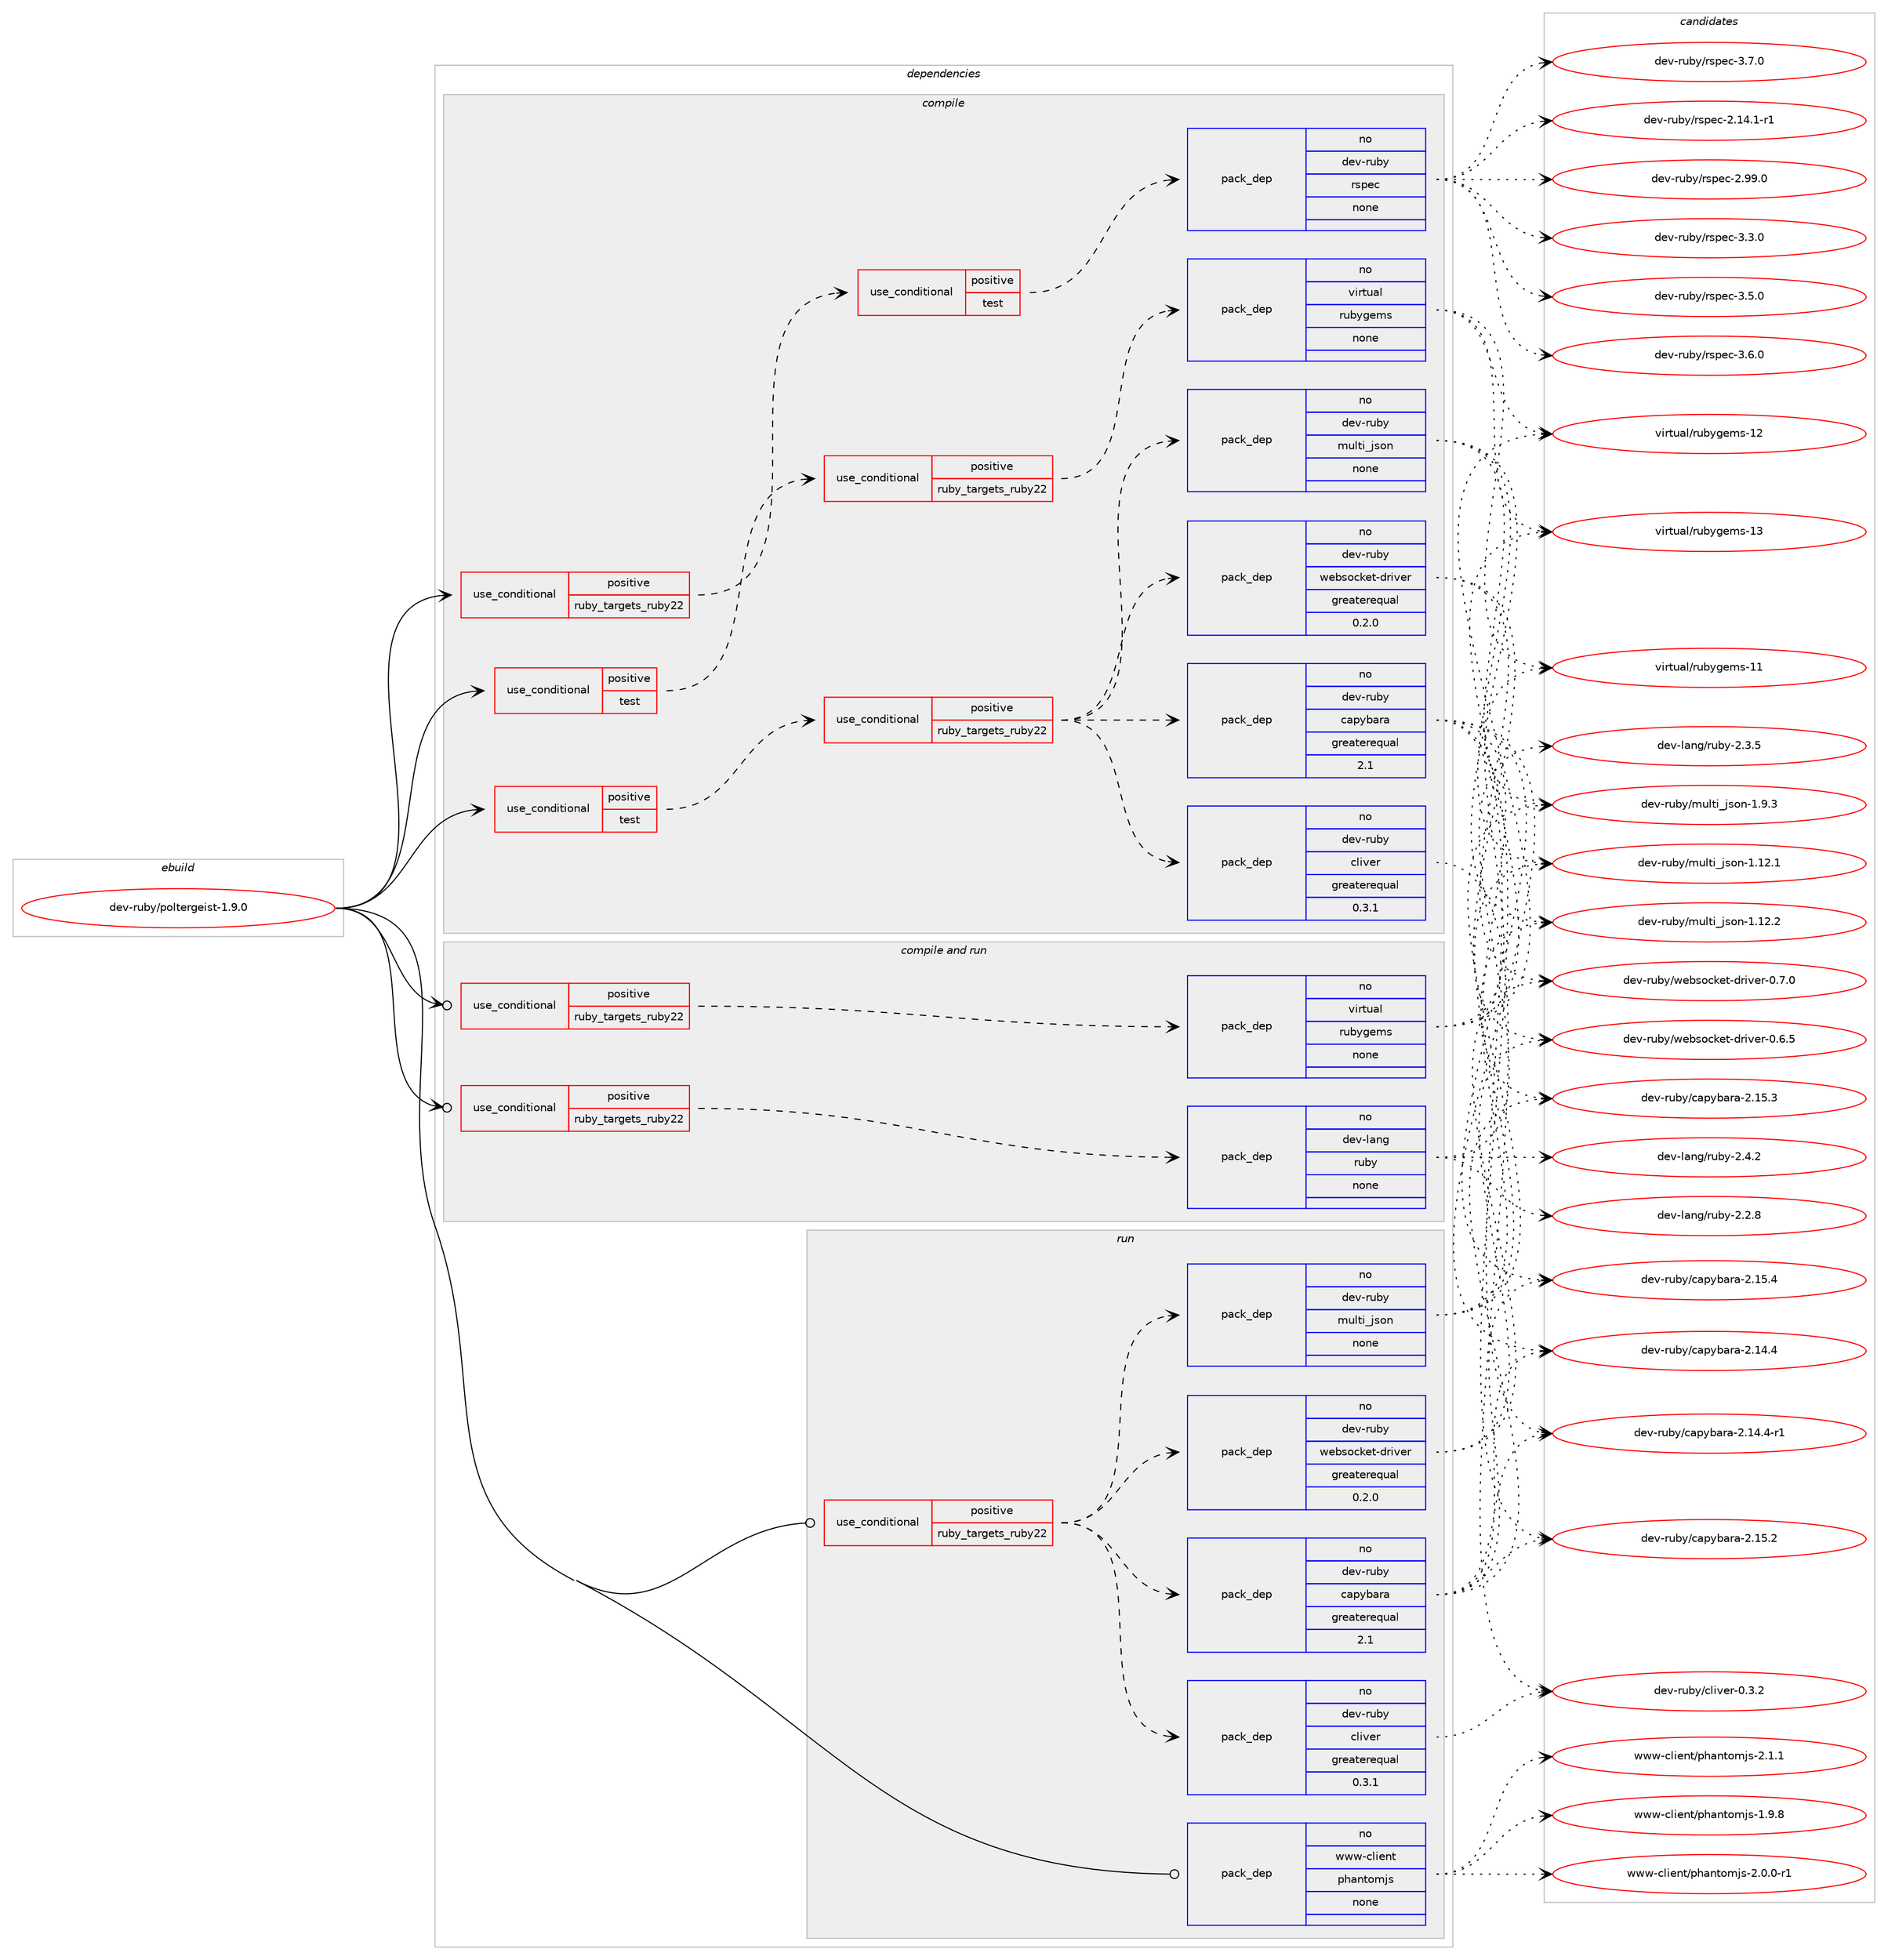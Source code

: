 digraph prolog {

# *************
# Graph options
# *************

newrank=true;
concentrate=true;
compound=true;
graph [rankdir=LR,fontname=Helvetica,fontsize=10,ranksep=1.5];#, ranksep=2.5, nodesep=0.2];
edge  [arrowhead=vee];
node  [fontname=Helvetica,fontsize=10];

# **********
# The ebuild
# **********

subgraph cluster_leftcol {
color=gray;
rank=same;
label=<<i>ebuild</i>>;
id [label="dev-ruby/poltergeist-1.9.0", color=red, width=4, href="../dev-ruby/poltergeist-1.9.0.svg"];
}

# ****************
# The dependencies
# ****************

subgraph cluster_midcol {
color=gray;
label=<<i>dependencies</i>>;
subgraph cluster_compile {
fillcolor="#eeeeee";
style=filled;
label=<<i>compile</i>>;
subgraph cond65220 {
dependency254223 [label=<<TABLE BORDER="0" CELLBORDER="1" CELLSPACING="0" CELLPADDING="4"><TR><TD ROWSPAN="3" CELLPADDING="10">use_conditional</TD></TR><TR><TD>positive</TD></TR><TR><TD>ruby_targets_ruby22</TD></TR></TABLE>>, shape=none, color=red];
subgraph cond65221 {
dependency254224 [label=<<TABLE BORDER="0" CELLBORDER="1" CELLSPACING="0" CELLPADDING="4"><TR><TD ROWSPAN="3" CELLPADDING="10">use_conditional</TD></TR><TR><TD>positive</TD></TR><TR><TD>test</TD></TR></TABLE>>, shape=none, color=red];
subgraph pack184895 {
dependency254225 [label=<<TABLE BORDER="0" CELLBORDER="1" CELLSPACING="0" CELLPADDING="4" WIDTH="220"><TR><TD ROWSPAN="6" CELLPADDING="30">pack_dep</TD></TR><TR><TD WIDTH="110">no</TD></TR><TR><TD>dev-ruby</TD></TR><TR><TD>rspec</TD></TR><TR><TD>none</TD></TR><TR><TD></TD></TR></TABLE>>, shape=none, color=blue];
}
dependency254224:e -> dependency254225:w [weight=20,style="dashed",arrowhead="vee"];
}
dependency254223:e -> dependency254224:w [weight=20,style="dashed",arrowhead="vee"];
}
id:e -> dependency254223:w [weight=20,style="solid",arrowhead="vee"];
subgraph cond65222 {
dependency254226 [label=<<TABLE BORDER="0" CELLBORDER="1" CELLSPACING="0" CELLPADDING="4"><TR><TD ROWSPAN="3" CELLPADDING="10">use_conditional</TD></TR><TR><TD>positive</TD></TR><TR><TD>test</TD></TR></TABLE>>, shape=none, color=red];
subgraph cond65223 {
dependency254227 [label=<<TABLE BORDER="0" CELLBORDER="1" CELLSPACING="0" CELLPADDING="4"><TR><TD ROWSPAN="3" CELLPADDING="10">use_conditional</TD></TR><TR><TD>positive</TD></TR><TR><TD>ruby_targets_ruby22</TD></TR></TABLE>>, shape=none, color=red];
subgraph pack184896 {
dependency254228 [label=<<TABLE BORDER="0" CELLBORDER="1" CELLSPACING="0" CELLPADDING="4" WIDTH="220"><TR><TD ROWSPAN="6" CELLPADDING="30">pack_dep</TD></TR><TR><TD WIDTH="110">no</TD></TR><TR><TD>dev-ruby</TD></TR><TR><TD>cliver</TD></TR><TR><TD>greaterequal</TD></TR><TR><TD>0.3.1</TD></TR></TABLE>>, shape=none, color=blue];
}
dependency254227:e -> dependency254228:w [weight=20,style="dashed",arrowhead="vee"];
subgraph pack184897 {
dependency254229 [label=<<TABLE BORDER="0" CELLBORDER="1" CELLSPACING="0" CELLPADDING="4" WIDTH="220"><TR><TD ROWSPAN="6" CELLPADDING="30">pack_dep</TD></TR><TR><TD WIDTH="110">no</TD></TR><TR><TD>dev-ruby</TD></TR><TR><TD>multi_json</TD></TR><TR><TD>none</TD></TR><TR><TD></TD></TR></TABLE>>, shape=none, color=blue];
}
dependency254227:e -> dependency254229:w [weight=20,style="dashed",arrowhead="vee"];
subgraph pack184898 {
dependency254230 [label=<<TABLE BORDER="0" CELLBORDER="1" CELLSPACING="0" CELLPADDING="4" WIDTH="220"><TR><TD ROWSPAN="6" CELLPADDING="30">pack_dep</TD></TR><TR><TD WIDTH="110">no</TD></TR><TR><TD>dev-ruby</TD></TR><TR><TD>capybara</TD></TR><TR><TD>greaterequal</TD></TR><TR><TD>2.1</TD></TR></TABLE>>, shape=none, color=blue];
}
dependency254227:e -> dependency254230:w [weight=20,style="dashed",arrowhead="vee"];
subgraph pack184899 {
dependency254231 [label=<<TABLE BORDER="0" CELLBORDER="1" CELLSPACING="0" CELLPADDING="4" WIDTH="220"><TR><TD ROWSPAN="6" CELLPADDING="30">pack_dep</TD></TR><TR><TD WIDTH="110">no</TD></TR><TR><TD>dev-ruby</TD></TR><TR><TD>websocket-driver</TD></TR><TR><TD>greaterequal</TD></TR><TR><TD>0.2.0</TD></TR></TABLE>>, shape=none, color=blue];
}
dependency254227:e -> dependency254231:w [weight=20,style="dashed",arrowhead="vee"];
}
dependency254226:e -> dependency254227:w [weight=20,style="dashed",arrowhead="vee"];
}
id:e -> dependency254226:w [weight=20,style="solid",arrowhead="vee"];
subgraph cond65224 {
dependency254232 [label=<<TABLE BORDER="0" CELLBORDER="1" CELLSPACING="0" CELLPADDING="4"><TR><TD ROWSPAN="3" CELLPADDING="10">use_conditional</TD></TR><TR><TD>positive</TD></TR><TR><TD>test</TD></TR></TABLE>>, shape=none, color=red];
subgraph cond65225 {
dependency254233 [label=<<TABLE BORDER="0" CELLBORDER="1" CELLSPACING="0" CELLPADDING="4"><TR><TD ROWSPAN="3" CELLPADDING="10">use_conditional</TD></TR><TR><TD>positive</TD></TR><TR><TD>ruby_targets_ruby22</TD></TR></TABLE>>, shape=none, color=red];
subgraph pack184900 {
dependency254234 [label=<<TABLE BORDER="0" CELLBORDER="1" CELLSPACING="0" CELLPADDING="4" WIDTH="220"><TR><TD ROWSPAN="6" CELLPADDING="30">pack_dep</TD></TR><TR><TD WIDTH="110">no</TD></TR><TR><TD>virtual</TD></TR><TR><TD>rubygems</TD></TR><TR><TD>none</TD></TR><TR><TD></TD></TR></TABLE>>, shape=none, color=blue];
}
dependency254233:e -> dependency254234:w [weight=20,style="dashed",arrowhead="vee"];
}
dependency254232:e -> dependency254233:w [weight=20,style="dashed",arrowhead="vee"];
}
id:e -> dependency254232:w [weight=20,style="solid",arrowhead="vee"];
}
subgraph cluster_compileandrun {
fillcolor="#eeeeee";
style=filled;
label=<<i>compile and run</i>>;
subgraph cond65226 {
dependency254235 [label=<<TABLE BORDER="0" CELLBORDER="1" CELLSPACING="0" CELLPADDING="4"><TR><TD ROWSPAN="3" CELLPADDING="10">use_conditional</TD></TR><TR><TD>positive</TD></TR><TR><TD>ruby_targets_ruby22</TD></TR></TABLE>>, shape=none, color=red];
subgraph pack184901 {
dependency254236 [label=<<TABLE BORDER="0" CELLBORDER="1" CELLSPACING="0" CELLPADDING="4" WIDTH="220"><TR><TD ROWSPAN="6" CELLPADDING="30">pack_dep</TD></TR><TR><TD WIDTH="110">no</TD></TR><TR><TD>dev-lang</TD></TR><TR><TD>ruby</TD></TR><TR><TD>none</TD></TR><TR><TD></TD></TR></TABLE>>, shape=none, color=blue];
}
dependency254235:e -> dependency254236:w [weight=20,style="dashed",arrowhead="vee"];
}
id:e -> dependency254235:w [weight=20,style="solid",arrowhead="odotvee"];
subgraph cond65227 {
dependency254237 [label=<<TABLE BORDER="0" CELLBORDER="1" CELLSPACING="0" CELLPADDING="4"><TR><TD ROWSPAN="3" CELLPADDING="10">use_conditional</TD></TR><TR><TD>positive</TD></TR><TR><TD>ruby_targets_ruby22</TD></TR></TABLE>>, shape=none, color=red];
subgraph pack184902 {
dependency254238 [label=<<TABLE BORDER="0" CELLBORDER="1" CELLSPACING="0" CELLPADDING="4" WIDTH="220"><TR><TD ROWSPAN="6" CELLPADDING="30">pack_dep</TD></TR><TR><TD WIDTH="110">no</TD></TR><TR><TD>virtual</TD></TR><TR><TD>rubygems</TD></TR><TR><TD>none</TD></TR><TR><TD></TD></TR></TABLE>>, shape=none, color=blue];
}
dependency254237:e -> dependency254238:w [weight=20,style="dashed",arrowhead="vee"];
}
id:e -> dependency254237:w [weight=20,style="solid",arrowhead="odotvee"];
}
subgraph cluster_run {
fillcolor="#eeeeee";
style=filled;
label=<<i>run</i>>;
subgraph cond65228 {
dependency254239 [label=<<TABLE BORDER="0" CELLBORDER="1" CELLSPACING="0" CELLPADDING="4"><TR><TD ROWSPAN="3" CELLPADDING="10">use_conditional</TD></TR><TR><TD>positive</TD></TR><TR><TD>ruby_targets_ruby22</TD></TR></TABLE>>, shape=none, color=red];
subgraph pack184903 {
dependency254240 [label=<<TABLE BORDER="0" CELLBORDER="1" CELLSPACING="0" CELLPADDING="4" WIDTH="220"><TR><TD ROWSPAN="6" CELLPADDING="30">pack_dep</TD></TR><TR><TD WIDTH="110">no</TD></TR><TR><TD>dev-ruby</TD></TR><TR><TD>cliver</TD></TR><TR><TD>greaterequal</TD></TR><TR><TD>0.3.1</TD></TR></TABLE>>, shape=none, color=blue];
}
dependency254239:e -> dependency254240:w [weight=20,style="dashed",arrowhead="vee"];
subgraph pack184904 {
dependency254241 [label=<<TABLE BORDER="0" CELLBORDER="1" CELLSPACING="0" CELLPADDING="4" WIDTH="220"><TR><TD ROWSPAN="6" CELLPADDING="30">pack_dep</TD></TR><TR><TD WIDTH="110">no</TD></TR><TR><TD>dev-ruby</TD></TR><TR><TD>multi_json</TD></TR><TR><TD>none</TD></TR><TR><TD></TD></TR></TABLE>>, shape=none, color=blue];
}
dependency254239:e -> dependency254241:w [weight=20,style="dashed",arrowhead="vee"];
subgraph pack184905 {
dependency254242 [label=<<TABLE BORDER="0" CELLBORDER="1" CELLSPACING="0" CELLPADDING="4" WIDTH="220"><TR><TD ROWSPAN="6" CELLPADDING="30">pack_dep</TD></TR><TR><TD WIDTH="110">no</TD></TR><TR><TD>dev-ruby</TD></TR><TR><TD>capybara</TD></TR><TR><TD>greaterequal</TD></TR><TR><TD>2.1</TD></TR></TABLE>>, shape=none, color=blue];
}
dependency254239:e -> dependency254242:w [weight=20,style="dashed",arrowhead="vee"];
subgraph pack184906 {
dependency254243 [label=<<TABLE BORDER="0" CELLBORDER="1" CELLSPACING="0" CELLPADDING="4" WIDTH="220"><TR><TD ROWSPAN="6" CELLPADDING="30">pack_dep</TD></TR><TR><TD WIDTH="110">no</TD></TR><TR><TD>dev-ruby</TD></TR><TR><TD>websocket-driver</TD></TR><TR><TD>greaterequal</TD></TR><TR><TD>0.2.0</TD></TR></TABLE>>, shape=none, color=blue];
}
dependency254239:e -> dependency254243:w [weight=20,style="dashed",arrowhead="vee"];
}
id:e -> dependency254239:w [weight=20,style="solid",arrowhead="odot"];
subgraph pack184907 {
dependency254244 [label=<<TABLE BORDER="0" CELLBORDER="1" CELLSPACING="0" CELLPADDING="4" WIDTH="220"><TR><TD ROWSPAN="6" CELLPADDING="30">pack_dep</TD></TR><TR><TD WIDTH="110">no</TD></TR><TR><TD>www-client</TD></TR><TR><TD>phantomjs</TD></TR><TR><TD>none</TD></TR><TR><TD></TD></TR></TABLE>>, shape=none, color=blue];
}
id:e -> dependency254244:w [weight=20,style="solid",arrowhead="odot"];
}
}

# **************
# The candidates
# **************

subgraph cluster_choices {
rank=same;
color=gray;
label=<<i>candidates</i>>;

subgraph choice184895 {
color=black;
nodesep=1;
choice10010111845114117981214711411511210199455046495246494511449 [label="dev-ruby/rspec-2.14.1-r1", color=red, width=4,href="../dev-ruby/rspec-2.14.1-r1.svg"];
choice1001011184511411798121471141151121019945504657574648 [label="dev-ruby/rspec-2.99.0", color=red, width=4,href="../dev-ruby/rspec-2.99.0.svg"];
choice10010111845114117981214711411511210199455146514648 [label="dev-ruby/rspec-3.3.0", color=red, width=4,href="../dev-ruby/rspec-3.3.0.svg"];
choice10010111845114117981214711411511210199455146534648 [label="dev-ruby/rspec-3.5.0", color=red, width=4,href="../dev-ruby/rspec-3.5.0.svg"];
choice10010111845114117981214711411511210199455146544648 [label="dev-ruby/rspec-3.6.0", color=red, width=4,href="../dev-ruby/rspec-3.6.0.svg"];
choice10010111845114117981214711411511210199455146554648 [label="dev-ruby/rspec-3.7.0", color=red, width=4,href="../dev-ruby/rspec-3.7.0.svg"];
dependency254225:e -> choice10010111845114117981214711411511210199455046495246494511449:w [style=dotted,weight="100"];
dependency254225:e -> choice1001011184511411798121471141151121019945504657574648:w [style=dotted,weight="100"];
dependency254225:e -> choice10010111845114117981214711411511210199455146514648:w [style=dotted,weight="100"];
dependency254225:e -> choice10010111845114117981214711411511210199455146534648:w [style=dotted,weight="100"];
dependency254225:e -> choice10010111845114117981214711411511210199455146544648:w [style=dotted,weight="100"];
dependency254225:e -> choice10010111845114117981214711411511210199455146554648:w [style=dotted,weight="100"];
}
subgraph choice184896 {
color=black;
nodesep=1;
choice10010111845114117981214799108105118101114454846514650 [label="dev-ruby/cliver-0.3.2", color=red, width=4,href="../dev-ruby/cliver-0.3.2.svg"];
dependency254228:e -> choice10010111845114117981214799108105118101114454846514650:w [style=dotted,weight="100"];
}
subgraph choice184897 {
color=black;
nodesep=1;
choice1001011184511411798121471091171081161059510611511111045494649504649 [label="dev-ruby/multi_json-1.12.1", color=red, width=4,href="../dev-ruby/multi_json-1.12.1.svg"];
choice1001011184511411798121471091171081161059510611511111045494649504650 [label="dev-ruby/multi_json-1.12.2", color=red, width=4,href="../dev-ruby/multi_json-1.12.2.svg"];
choice10010111845114117981214710911710811610595106115111110454946574651 [label="dev-ruby/multi_json-1.9.3", color=red, width=4,href="../dev-ruby/multi_json-1.9.3.svg"];
dependency254229:e -> choice1001011184511411798121471091171081161059510611511111045494649504649:w [style=dotted,weight="100"];
dependency254229:e -> choice1001011184511411798121471091171081161059510611511111045494649504650:w [style=dotted,weight="100"];
dependency254229:e -> choice10010111845114117981214710911710811610595106115111110454946574651:w [style=dotted,weight="100"];
}
subgraph choice184898 {
color=black;
nodesep=1;
choice100101118451141179812147999711212198971149745504649524652 [label="dev-ruby/capybara-2.14.4", color=red, width=4,href="../dev-ruby/capybara-2.14.4.svg"];
choice1001011184511411798121479997112121989711497455046495246524511449 [label="dev-ruby/capybara-2.14.4-r1", color=red, width=4,href="../dev-ruby/capybara-2.14.4-r1.svg"];
choice100101118451141179812147999711212198971149745504649534650 [label="dev-ruby/capybara-2.15.2", color=red, width=4,href="../dev-ruby/capybara-2.15.2.svg"];
choice100101118451141179812147999711212198971149745504649534651 [label="dev-ruby/capybara-2.15.3", color=red, width=4,href="../dev-ruby/capybara-2.15.3.svg"];
choice100101118451141179812147999711212198971149745504649534652 [label="dev-ruby/capybara-2.15.4", color=red, width=4,href="../dev-ruby/capybara-2.15.4.svg"];
dependency254230:e -> choice100101118451141179812147999711212198971149745504649524652:w [style=dotted,weight="100"];
dependency254230:e -> choice1001011184511411798121479997112121989711497455046495246524511449:w [style=dotted,weight="100"];
dependency254230:e -> choice100101118451141179812147999711212198971149745504649534650:w [style=dotted,weight="100"];
dependency254230:e -> choice100101118451141179812147999711212198971149745504649534651:w [style=dotted,weight="100"];
dependency254230:e -> choice100101118451141179812147999711212198971149745504649534652:w [style=dotted,weight="100"];
}
subgraph choice184899 {
color=black;
nodesep=1;
choice100101118451141179812147119101981151119910710111645100114105118101114454846544653 [label="dev-ruby/websocket-driver-0.6.5", color=red, width=4,href="../dev-ruby/websocket-driver-0.6.5.svg"];
choice100101118451141179812147119101981151119910710111645100114105118101114454846554648 [label="dev-ruby/websocket-driver-0.7.0", color=red, width=4,href="../dev-ruby/websocket-driver-0.7.0.svg"];
dependency254231:e -> choice100101118451141179812147119101981151119910710111645100114105118101114454846544653:w [style=dotted,weight="100"];
dependency254231:e -> choice100101118451141179812147119101981151119910710111645100114105118101114454846554648:w [style=dotted,weight="100"];
}
subgraph choice184900 {
color=black;
nodesep=1;
choice118105114116117971084711411798121103101109115454949 [label="virtual/rubygems-11", color=red, width=4,href="../virtual/rubygems-11.svg"];
choice118105114116117971084711411798121103101109115454950 [label="virtual/rubygems-12", color=red, width=4,href="../virtual/rubygems-12.svg"];
choice118105114116117971084711411798121103101109115454951 [label="virtual/rubygems-13", color=red, width=4,href="../virtual/rubygems-13.svg"];
dependency254234:e -> choice118105114116117971084711411798121103101109115454949:w [style=dotted,weight="100"];
dependency254234:e -> choice118105114116117971084711411798121103101109115454950:w [style=dotted,weight="100"];
dependency254234:e -> choice118105114116117971084711411798121103101109115454951:w [style=dotted,weight="100"];
}
subgraph choice184901 {
color=black;
nodesep=1;
choice10010111845108971101034711411798121455046504656 [label="dev-lang/ruby-2.2.8", color=red, width=4,href="../dev-lang/ruby-2.2.8.svg"];
choice10010111845108971101034711411798121455046514653 [label="dev-lang/ruby-2.3.5", color=red, width=4,href="../dev-lang/ruby-2.3.5.svg"];
choice10010111845108971101034711411798121455046524650 [label="dev-lang/ruby-2.4.2", color=red, width=4,href="../dev-lang/ruby-2.4.2.svg"];
dependency254236:e -> choice10010111845108971101034711411798121455046504656:w [style=dotted,weight="100"];
dependency254236:e -> choice10010111845108971101034711411798121455046514653:w [style=dotted,weight="100"];
dependency254236:e -> choice10010111845108971101034711411798121455046524650:w [style=dotted,weight="100"];
}
subgraph choice184902 {
color=black;
nodesep=1;
choice118105114116117971084711411798121103101109115454949 [label="virtual/rubygems-11", color=red, width=4,href="../virtual/rubygems-11.svg"];
choice118105114116117971084711411798121103101109115454950 [label="virtual/rubygems-12", color=red, width=4,href="../virtual/rubygems-12.svg"];
choice118105114116117971084711411798121103101109115454951 [label="virtual/rubygems-13", color=red, width=4,href="../virtual/rubygems-13.svg"];
dependency254238:e -> choice118105114116117971084711411798121103101109115454949:w [style=dotted,weight="100"];
dependency254238:e -> choice118105114116117971084711411798121103101109115454950:w [style=dotted,weight="100"];
dependency254238:e -> choice118105114116117971084711411798121103101109115454951:w [style=dotted,weight="100"];
}
subgraph choice184903 {
color=black;
nodesep=1;
choice10010111845114117981214799108105118101114454846514650 [label="dev-ruby/cliver-0.3.2", color=red, width=4,href="../dev-ruby/cliver-0.3.2.svg"];
dependency254240:e -> choice10010111845114117981214799108105118101114454846514650:w [style=dotted,weight="100"];
}
subgraph choice184904 {
color=black;
nodesep=1;
choice1001011184511411798121471091171081161059510611511111045494649504649 [label="dev-ruby/multi_json-1.12.1", color=red, width=4,href="../dev-ruby/multi_json-1.12.1.svg"];
choice1001011184511411798121471091171081161059510611511111045494649504650 [label="dev-ruby/multi_json-1.12.2", color=red, width=4,href="../dev-ruby/multi_json-1.12.2.svg"];
choice10010111845114117981214710911710811610595106115111110454946574651 [label="dev-ruby/multi_json-1.9.3", color=red, width=4,href="../dev-ruby/multi_json-1.9.3.svg"];
dependency254241:e -> choice1001011184511411798121471091171081161059510611511111045494649504649:w [style=dotted,weight="100"];
dependency254241:e -> choice1001011184511411798121471091171081161059510611511111045494649504650:w [style=dotted,weight="100"];
dependency254241:e -> choice10010111845114117981214710911710811610595106115111110454946574651:w [style=dotted,weight="100"];
}
subgraph choice184905 {
color=black;
nodesep=1;
choice100101118451141179812147999711212198971149745504649524652 [label="dev-ruby/capybara-2.14.4", color=red, width=4,href="../dev-ruby/capybara-2.14.4.svg"];
choice1001011184511411798121479997112121989711497455046495246524511449 [label="dev-ruby/capybara-2.14.4-r1", color=red, width=4,href="../dev-ruby/capybara-2.14.4-r1.svg"];
choice100101118451141179812147999711212198971149745504649534650 [label="dev-ruby/capybara-2.15.2", color=red, width=4,href="../dev-ruby/capybara-2.15.2.svg"];
choice100101118451141179812147999711212198971149745504649534651 [label="dev-ruby/capybara-2.15.3", color=red, width=4,href="../dev-ruby/capybara-2.15.3.svg"];
choice100101118451141179812147999711212198971149745504649534652 [label="dev-ruby/capybara-2.15.4", color=red, width=4,href="../dev-ruby/capybara-2.15.4.svg"];
dependency254242:e -> choice100101118451141179812147999711212198971149745504649524652:w [style=dotted,weight="100"];
dependency254242:e -> choice1001011184511411798121479997112121989711497455046495246524511449:w [style=dotted,weight="100"];
dependency254242:e -> choice100101118451141179812147999711212198971149745504649534650:w [style=dotted,weight="100"];
dependency254242:e -> choice100101118451141179812147999711212198971149745504649534651:w [style=dotted,weight="100"];
dependency254242:e -> choice100101118451141179812147999711212198971149745504649534652:w [style=dotted,weight="100"];
}
subgraph choice184906 {
color=black;
nodesep=1;
choice100101118451141179812147119101981151119910710111645100114105118101114454846544653 [label="dev-ruby/websocket-driver-0.6.5", color=red, width=4,href="../dev-ruby/websocket-driver-0.6.5.svg"];
choice100101118451141179812147119101981151119910710111645100114105118101114454846554648 [label="dev-ruby/websocket-driver-0.7.0", color=red, width=4,href="../dev-ruby/websocket-driver-0.7.0.svg"];
dependency254243:e -> choice100101118451141179812147119101981151119910710111645100114105118101114454846544653:w [style=dotted,weight="100"];
dependency254243:e -> choice100101118451141179812147119101981151119910710111645100114105118101114454846554648:w [style=dotted,weight="100"];
}
subgraph choice184907 {
color=black;
nodesep=1;
choice11911911945991081051011101164711210497110116111109106115454946574656 [label="www-client/phantomjs-1.9.8", color=red, width=4,href="../www-client/phantomjs-1.9.8.svg"];
choice119119119459910810510111011647112104971101161111091061154550464846484511449 [label="www-client/phantomjs-2.0.0-r1", color=red, width=4,href="../www-client/phantomjs-2.0.0-r1.svg"];
choice11911911945991081051011101164711210497110116111109106115455046494649 [label="www-client/phantomjs-2.1.1", color=red, width=4,href="../www-client/phantomjs-2.1.1.svg"];
dependency254244:e -> choice11911911945991081051011101164711210497110116111109106115454946574656:w [style=dotted,weight="100"];
dependency254244:e -> choice119119119459910810510111011647112104971101161111091061154550464846484511449:w [style=dotted,weight="100"];
dependency254244:e -> choice11911911945991081051011101164711210497110116111109106115455046494649:w [style=dotted,weight="100"];
}
}

}

